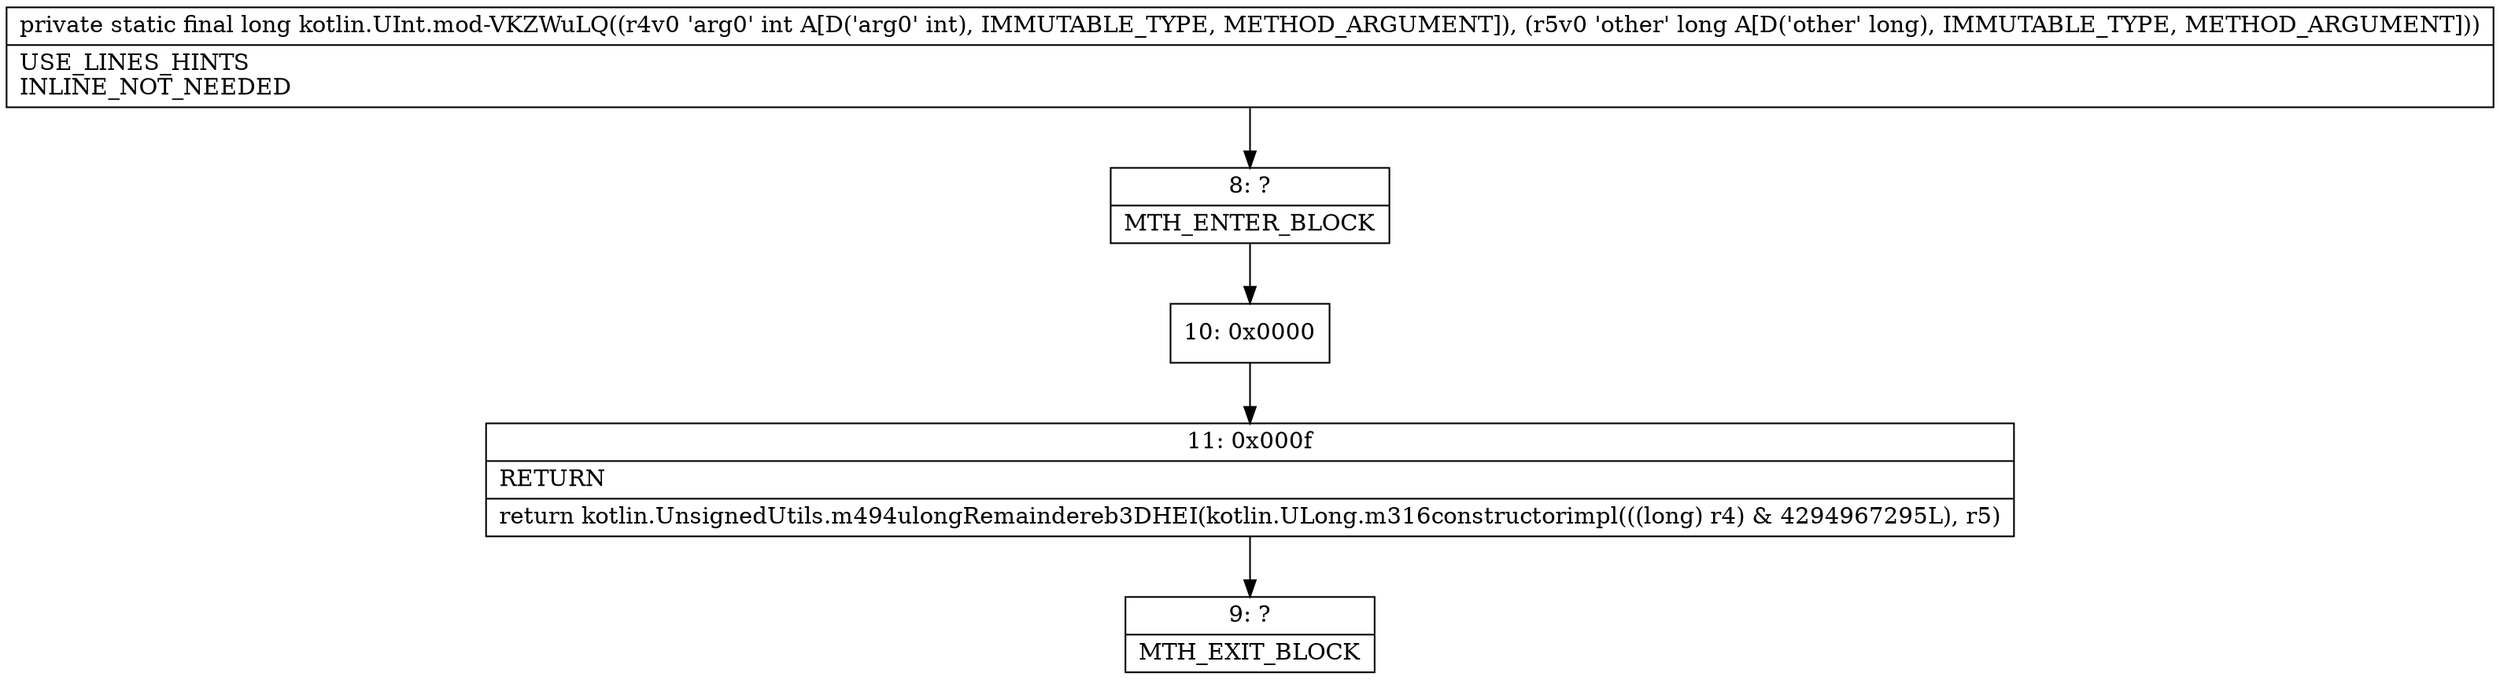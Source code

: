 digraph "CFG forkotlin.UInt.mod\-VKZWuLQ(IJ)J" {
Node_8 [shape=record,label="{8\:\ ?|MTH_ENTER_BLOCK\l}"];
Node_10 [shape=record,label="{10\:\ 0x0000}"];
Node_11 [shape=record,label="{11\:\ 0x000f|RETURN\l|return kotlin.UnsignedUtils.m494ulongRemaindereb3DHEI(kotlin.ULong.m316constructorimpl(((long) r4) & 4294967295L), r5)\l}"];
Node_9 [shape=record,label="{9\:\ ?|MTH_EXIT_BLOCK\l}"];
MethodNode[shape=record,label="{private static final long kotlin.UInt.mod\-VKZWuLQ((r4v0 'arg0' int A[D('arg0' int), IMMUTABLE_TYPE, METHOD_ARGUMENT]), (r5v0 'other' long A[D('other' long), IMMUTABLE_TYPE, METHOD_ARGUMENT]))  | USE_LINES_HINTS\lINLINE_NOT_NEEDED\l}"];
MethodNode -> Node_8;Node_8 -> Node_10;
Node_10 -> Node_11;
Node_11 -> Node_9;
}

